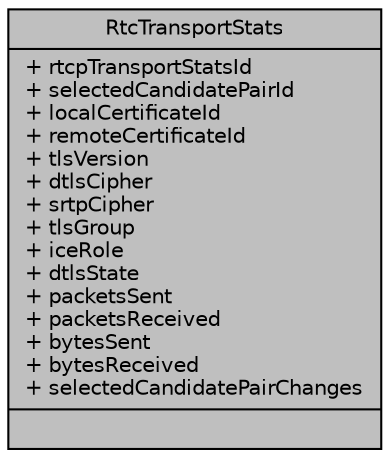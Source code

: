 digraph "RtcTransportStats"
{
 // LATEX_PDF_SIZE
  edge [fontname="Helvetica",fontsize="10",labelfontname="Helvetica",labelfontsize="10"];
  node [fontname="Helvetica",fontsize="10",shape=record];
  Node1 [label="{RtcTransportStats\n|+ rtcpTransportStatsId\l+ selectedCandidatePairId\l+ localCertificateId\l+ remoteCertificateId\l+ tlsVersion\l+ dtlsCipher\l+ srtpCipher\l+ tlsGroup\l+ iceRole\l+ dtlsState\l+ packetsSent\l+ packetsReceived\l+ bytesSent\l+ bytesReceived\l+ selectedCandidatePairChanges\l|}",height=0.2,width=0.4,color="black", fillcolor="grey75", style="filled", fontcolor="black",tooltip="RtcTransportStats Represents the stats corresponding to an RTCDtlsTransport and its underlying RTCIce..."];
}
